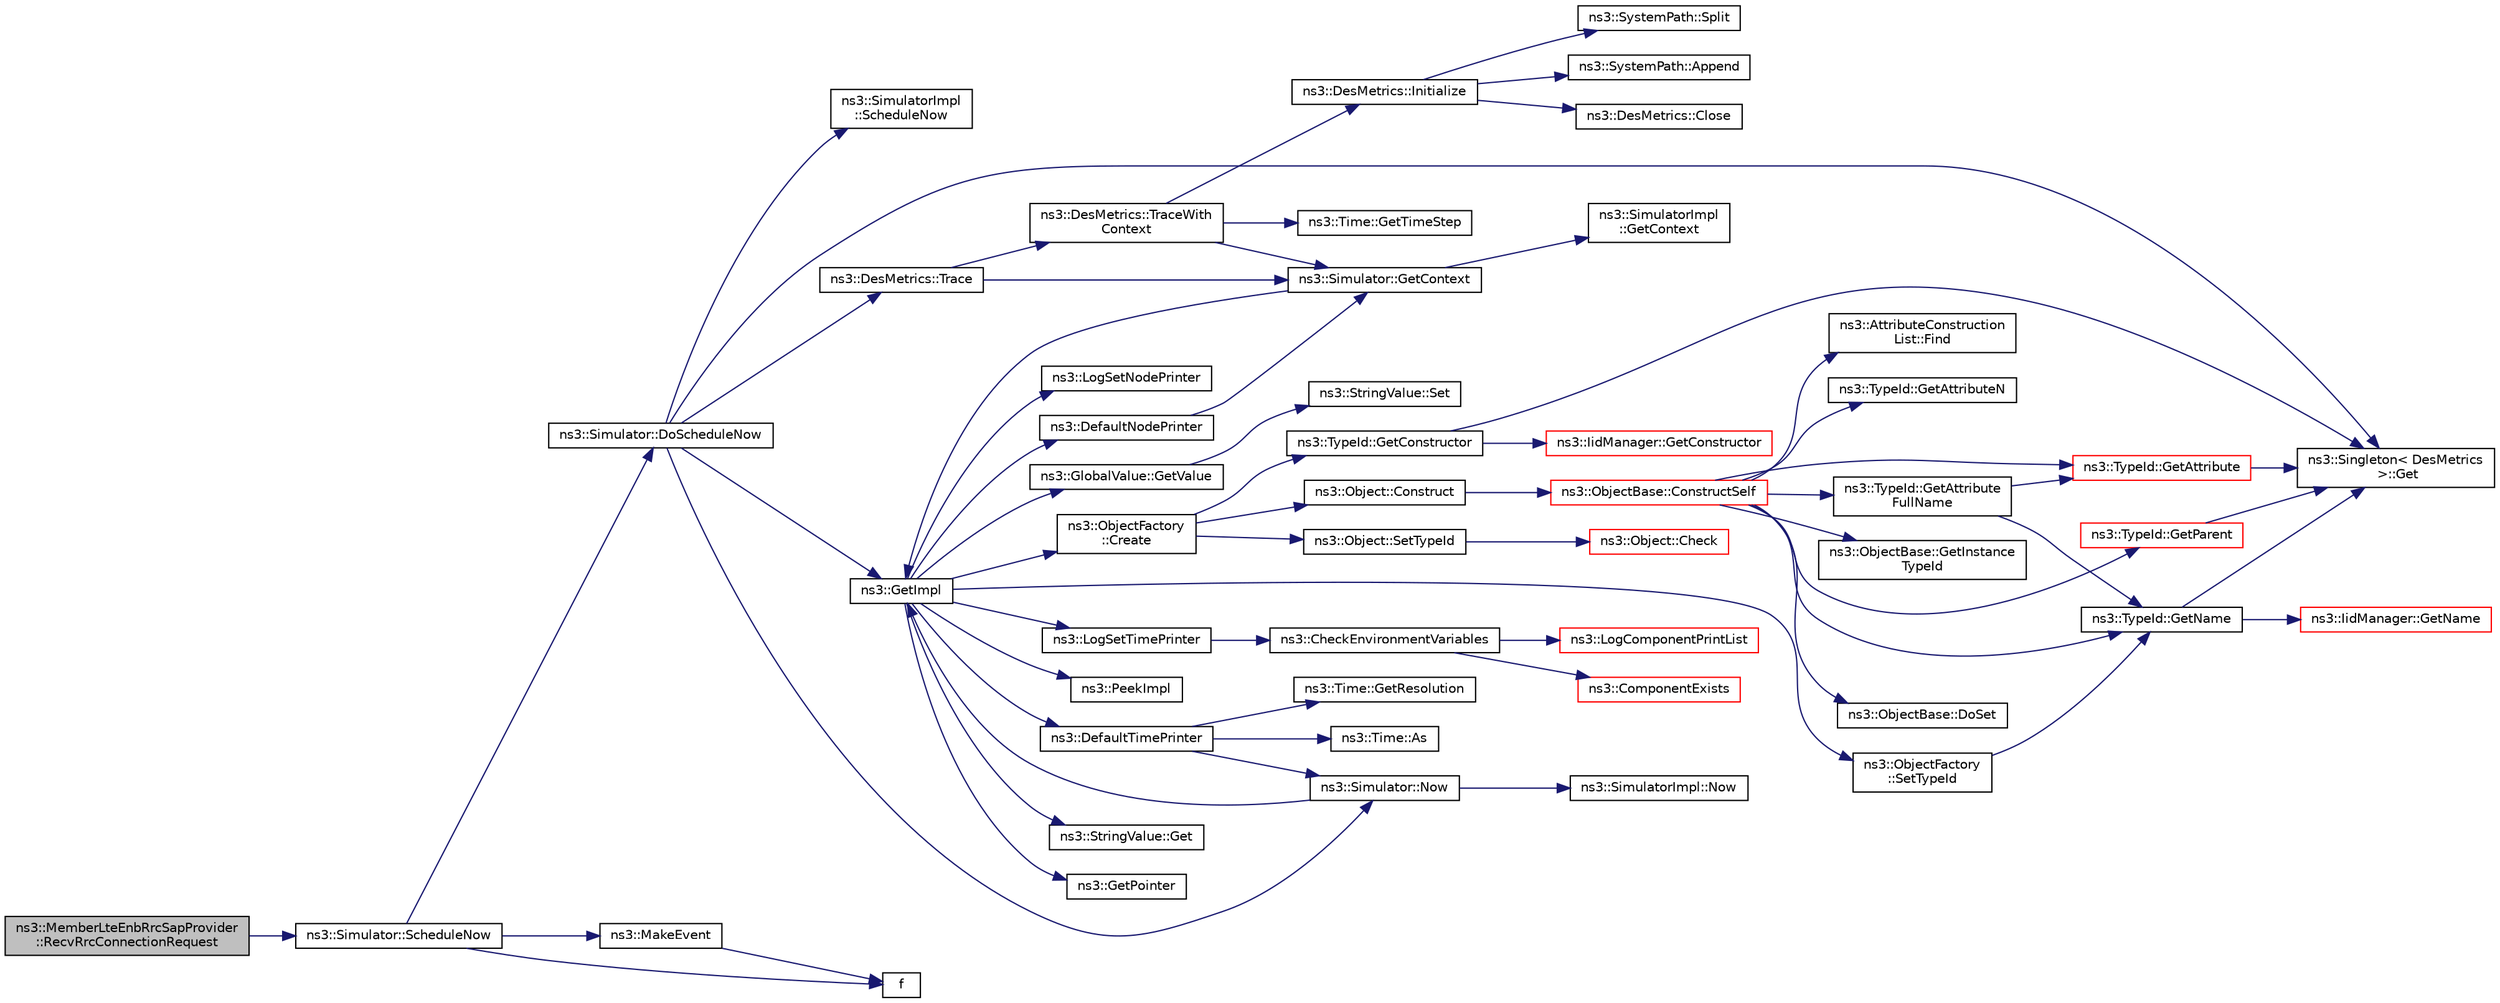 digraph "ns3::MemberLteEnbRrcSapProvider::RecvRrcConnectionRequest"
{
 // LATEX_PDF_SIZE
  edge [fontname="Helvetica",fontsize="10",labelfontname="Helvetica",labelfontsize="10"];
  node [fontname="Helvetica",fontsize="10",shape=record];
  rankdir="LR";
  Node1 [label="ns3::MemberLteEnbRrcSapProvider\l::RecvRrcConnectionRequest",height=0.2,width=0.4,color="black", fillcolor="grey75", style="filled", fontcolor="black",tooltip="Receive an RRCConnectionRequest message from a UE during an RRC connection establishment procedure (S..."];
  Node1 -> Node2 [color="midnightblue",fontsize="10",style="solid",fontname="Helvetica"];
  Node2 [label="ns3::Simulator::ScheduleNow",height=0.2,width=0.4,color="black", fillcolor="white", style="filled",URL="$classns3_1_1_simulator.html#ab8a8b58feaa12f531175df5fd355c362",tooltip="Schedule an event to expire Now."];
  Node2 -> Node3 [color="midnightblue",fontsize="10",style="solid",fontname="Helvetica"];
  Node3 [label="ns3::Simulator::DoScheduleNow",height=0.2,width=0.4,color="black", fillcolor="white", style="filled",URL="$classns3_1_1_simulator.html#a9377ee62d67f7923318c4313a3b285f8",tooltip="Implementation of the various ScheduleNow methods."];
  Node3 -> Node4 [color="midnightblue",fontsize="10",style="solid",fontname="Helvetica"];
  Node4 [label="ns3::Singleton\< DesMetrics\l \>::Get",height=0.2,width=0.4,color="black", fillcolor="white", style="filled",URL="$classns3_1_1_singleton.html#a80a2cd3c25a27ea72add7a9f7a141ffa",tooltip="Get a pointer to the singleton instance."];
  Node3 -> Node5 [color="midnightblue",fontsize="10",style="solid",fontname="Helvetica"];
  Node5 [label="ns3::GetImpl",height=0.2,width=0.4,color="black", fillcolor="white", style="filled",URL="$group__simulator.html#ga42eb4eddad41528d4d99794a3dae3fd0",tooltip="Get the SimulatorImpl singleton."];
  Node5 -> Node6 [color="midnightblue",fontsize="10",style="solid",fontname="Helvetica"];
  Node6 [label="ns3::ObjectFactory\l::Create",height=0.2,width=0.4,color="black", fillcolor="white", style="filled",URL="$classns3_1_1_object_factory.html#a52eda277f4aaab54266134ba48102ad7",tooltip="Create an Object instance of the configured TypeId."];
  Node6 -> Node7 [color="midnightblue",fontsize="10",style="solid",fontname="Helvetica"];
  Node7 [label="ns3::Object::Construct",height=0.2,width=0.4,color="black", fillcolor="white", style="filled",URL="$classns3_1_1_object.html#a636e8411dc5228771f45c9b805d348fa",tooltip="Initialize all member variables registered as Attributes of this TypeId."];
  Node7 -> Node8 [color="midnightblue",fontsize="10",style="solid",fontname="Helvetica"];
  Node8 [label="ns3::ObjectBase::ConstructSelf",height=0.2,width=0.4,color="red", fillcolor="white", style="filled",URL="$classns3_1_1_object_base.html#a5cda18dec6d0744cb652a3ed60056958",tooltip="Complete construction of ObjectBase; invoked by derived classes."];
  Node8 -> Node9 [color="midnightblue",fontsize="10",style="solid",fontname="Helvetica"];
  Node9 [label="ns3::ObjectBase::DoSet",height=0.2,width=0.4,color="black", fillcolor="white", style="filled",URL="$classns3_1_1_object_base.html#afe5f2f7b2fabc99aa33f9bb434e3b695",tooltip="Attempt to set the value referenced by the accessor spec to a valid value according to the checker,..."];
  Node8 -> Node10 [color="midnightblue",fontsize="10",style="solid",fontname="Helvetica"];
  Node10 [label="ns3::AttributeConstruction\lList::Find",height=0.2,width=0.4,color="black", fillcolor="white", style="filled",URL="$classns3_1_1_attribute_construction_list.html#a02d64d7a11d4605d2aa19be66a2ed629",tooltip="Find an Attribute in the list from its AttributeChecker."];
  Node8 -> Node11 [color="midnightblue",fontsize="10",style="solid",fontname="Helvetica"];
  Node11 [label="ns3::TypeId::GetAttribute",height=0.2,width=0.4,color="red", fillcolor="white", style="filled",URL="$classns3_1_1_type_id.html#a796434fa73c5e54a9a86f24144d13738",tooltip="Get Attribute information by index."];
  Node11 -> Node4 [color="midnightblue",fontsize="10",style="solid",fontname="Helvetica"];
  Node8 -> Node13 [color="midnightblue",fontsize="10",style="solid",fontname="Helvetica"];
  Node13 [label="ns3::TypeId::GetAttribute\lFullName",height=0.2,width=0.4,color="black", fillcolor="white", style="filled",URL="$classns3_1_1_type_id.html#a750c20decd8786e40ae504f566345177",tooltip="Get the Attribute name by index."];
  Node13 -> Node11 [color="midnightblue",fontsize="10",style="solid",fontname="Helvetica"];
  Node13 -> Node14 [color="midnightblue",fontsize="10",style="solid",fontname="Helvetica"];
  Node14 [label="ns3::TypeId::GetName",height=0.2,width=0.4,color="black", fillcolor="white", style="filled",URL="$classns3_1_1_type_id.html#abc4965475a579c2afdc668d7a7d58374",tooltip="Get the name."];
  Node14 -> Node4 [color="midnightblue",fontsize="10",style="solid",fontname="Helvetica"];
  Node14 -> Node15 [color="midnightblue",fontsize="10",style="solid",fontname="Helvetica"];
  Node15 [label="ns3::IidManager::GetName",height=0.2,width=0.4,color="red", fillcolor="white", style="filled",URL="$classns3_1_1_iid_manager.html#a6658aaa8120efd885e98addb76a6f1d4",tooltip="Get the name of a type id."];
  Node8 -> Node17 [color="midnightblue",fontsize="10",style="solid",fontname="Helvetica"];
  Node17 [label="ns3::TypeId::GetAttributeN",height=0.2,width=0.4,color="black", fillcolor="white", style="filled",URL="$classns3_1_1_type_id.html#a1245644561332f12386451406295a8d8",tooltip="Get the number of attributes."];
  Node8 -> Node18 [color="midnightblue",fontsize="10",style="solid",fontname="Helvetica"];
  Node18 [label="ns3::ObjectBase::GetInstance\lTypeId",height=0.2,width=0.4,color="black", fillcolor="white", style="filled",URL="$classns3_1_1_object_base.html#abe5b43a6f5b99a92a4c3122db31f06fb",tooltip="Get the most derived TypeId for this Object."];
  Node8 -> Node14 [color="midnightblue",fontsize="10",style="solid",fontname="Helvetica"];
  Node8 -> Node19 [color="midnightblue",fontsize="10",style="solid",fontname="Helvetica"];
  Node19 [label="ns3::TypeId::GetParent",height=0.2,width=0.4,color="red", fillcolor="white", style="filled",URL="$classns3_1_1_type_id.html#ab84f81aee52154af39a8668b59c89d63",tooltip="Get the parent of this TypeId."];
  Node19 -> Node4 [color="midnightblue",fontsize="10",style="solid",fontname="Helvetica"];
  Node6 -> Node30 [color="midnightblue",fontsize="10",style="solid",fontname="Helvetica"];
  Node30 [label="ns3::TypeId::GetConstructor",height=0.2,width=0.4,color="black", fillcolor="white", style="filled",URL="$classns3_1_1_type_id.html#a66b2628edf921fc88945ec8a8f3a1683",tooltip="Get the constructor callback."];
  Node30 -> Node4 [color="midnightblue",fontsize="10",style="solid",fontname="Helvetica"];
  Node30 -> Node31 [color="midnightblue",fontsize="10",style="solid",fontname="Helvetica"];
  Node31 [label="ns3::IidManager::GetConstructor",height=0.2,width=0.4,color="red", fillcolor="white", style="filled",URL="$classns3_1_1_iid_manager.html#a5222ca2d43248c46812b39b993eb2e08",tooltip="Get the constructor Callback of a type id."];
  Node6 -> Node32 [color="midnightblue",fontsize="10",style="solid",fontname="Helvetica"];
  Node32 [label="ns3::Object::SetTypeId",height=0.2,width=0.4,color="black", fillcolor="white", style="filled",URL="$classns3_1_1_object.html#a19b1ebd8ec8fe404845e665880a6c5ad",tooltip="Set the TypeId of this Object."];
  Node32 -> Node33 [color="midnightblue",fontsize="10",style="solid",fontname="Helvetica"];
  Node33 [label="ns3::Object::Check",height=0.2,width=0.4,color="red", fillcolor="white", style="filled",URL="$classns3_1_1_object.html#a95070404e096887e1f126eae20c37f70",tooltip="Verify that this Object is still live, by checking it's reference count."];
  Node5 -> Node35 [color="midnightblue",fontsize="10",style="solid",fontname="Helvetica"];
  Node35 [label="ns3::DefaultNodePrinter",height=0.2,width=0.4,color="black", fillcolor="white", style="filled",URL="$group__logging.html#gac4c06cbbed12229d85991ced145f6be2",tooltip="Default node id printer implementation."];
  Node35 -> Node36 [color="midnightblue",fontsize="10",style="solid",fontname="Helvetica"];
  Node36 [label="ns3::Simulator::GetContext",height=0.2,width=0.4,color="black", fillcolor="white", style="filled",URL="$classns3_1_1_simulator.html#a8514b74ee2c42916b351b33c4a963bb0",tooltip="Get the current simulation context."];
  Node36 -> Node37 [color="midnightblue",fontsize="10",style="solid",fontname="Helvetica"];
  Node37 [label="ns3::SimulatorImpl\l::GetContext",height=0.2,width=0.4,color="black", fillcolor="white", style="filled",URL="$classns3_1_1_simulator_impl.html#a8b66270c97766c0adb997e2535648557",tooltip="Get the current simulation context."];
  Node36 -> Node5 [color="midnightblue",fontsize="10",style="solid",fontname="Helvetica"];
  Node5 -> Node38 [color="midnightblue",fontsize="10",style="solid",fontname="Helvetica"];
  Node38 [label="ns3::DefaultTimePrinter",height=0.2,width=0.4,color="black", fillcolor="white", style="filled",URL="$namespacens3.html#ae01c3c7786b644dfb8a0bb8f1201b269",tooltip="Default Time printer."];
  Node38 -> Node39 [color="midnightblue",fontsize="10",style="solid",fontname="Helvetica"];
  Node39 [label="ns3::Time::As",height=0.2,width=0.4,color="black", fillcolor="white", style="filled",URL="$classns3_1_1_time.html#ad5198e31c2512226ca0e58b31fad7fd0",tooltip="Attach a unit to a Time, to facilitate output in a specific unit."];
  Node38 -> Node40 [color="midnightblue",fontsize="10",style="solid",fontname="Helvetica"];
  Node40 [label="ns3::Time::GetResolution",height=0.2,width=0.4,color="black", fillcolor="white", style="filled",URL="$classns3_1_1_time.html#a1444f0f08b5e19f031157609e32fcf98",tooltip=" "];
  Node38 -> Node41 [color="midnightblue",fontsize="10",style="solid",fontname="Helvetica"];
  Node41 [label="ns3::Simulator::Now",height=0.2,width=0.4,color="black", fillcolor="white", style="filled",URL="$classns3_1_1_simulator.html#ac3178fa975b419f7875e7105be122800",tooltip="Return the current simulation virtual time."];
  Node41 -> Node5 [color="midnightblue",fontsize="10",style="solid",fontname="Helvetica"];
  Node41 -> Node42 [color="midnightblue",fontsize="10",style="solid",fontname="Helvetica"];
  Node42 [label="ns3::SimulatorImpl::Now",height=0.2,width=0.4,color="black", fillcolor="white", style="filled",URL="$classns3_1_1_simulator_impl.html#aa516c50060846adc6fd316e83ef0797c",tooltip="Return the current simulation virtual time."];
  Node5 -> Node43 [color="midnightblue",fontsize="10",style="solid",fontname="Helvetica"];
  Node43 [label="ns3::StringValue::Get",height=0.2,width=0.4,color="black", fillcolor="white", style="filled",URL="$classns3_1_1_string_value.html#a6f208c2778fe1c7882e5cb429b8326ae",tooltip=" "];
  Node5 -> Node44 [color="midnightblue",fontsize="10",style="solid",fontname="Helvetica"];
  Node44 [label="ns3::GetPointer",height=0.2,width=0.4,color="black", fillcolor="white", style="filled",URL="$namespacens3.html#ab4e173cdfd43d17c1a40d5348510a670",tooltip=" "];
  Node5 -> Node45 [color="midnightblue",fontsize="10",style="solid",fontname="Helvetica"];
  Node45 [label="ns3::GlobalValue::GetValue",height=0.2,width=0.4,color="black", fillcolor="white", style="filled",URL="$classns3_1_1_global_value.html#a48a99242193fb69609a17332733e8600",tooltip="Get the value."];
  Node45 -> Node46 [color="midnightblue",fontsize="10",style="solid",fontname="Helvetica"];
  Node46 [label="ns3::StringValue::Set",height=0.2,width=0.4,color="black", fillcolor="white", style="filled",URL="$classns3_1_1_string_value.html#a17693012c6f2c52875e0d631fbf40155",tooltip="Set the value."];
  Node5 -> Node47 [color="midnightblue",fontsize="10",style="solid",fontname="Helvetica"];
  Node47 [label="ns3::LogSetNodePrinter",height=0.2,width=0.4,color="black", fillcolor="white", style="filled",URL="$namespacens3.html#aebac73305345f2e2803fdeb102a7705e",tooltip="Set the LogNodePrinter function to be used to prepend log messages with the node id."];
  Node5 -> Node48 [color="midnightblue",fontsize="10",style="solid",fontname="Helvetica"];
  Node48 [label="ns3::LogSetTimePrinter",height=0.2,width=0.4,color="black", fillcolor="white", style="filled",URL="$namespacens3.html#a46cd76678f7da29799d1b41994e12ec1",tooltip="Set the TimePrinter function to be used to prepend log messages with the simulation time."];
  Node48 -> Node49 [color="midnightblue",fontsize="10",style="solid",fontname="Helvetica"];
  Node49 [label="ns3::CheckEnvironmentVariables",height=0.2,width=0.4,color="black", fillcolor="white", style="filled",URL="$group__logging.html#gacdc0bdeb2d8a90089d4fb09c4b8569ff",tooltip="Parse the NS_LOG environment variable."];
  Node49 -> Node50 [color="midnightblue",fontsize="10",style="solid",fontname="Helvetica"];
  Node50 [label="ns3::ComponentExists",height=0.2,width=0.4,color="red", fillcolor="white", style="filled",URL="$group__logging.html#gaadcc698770aae684c54dbd1ef4e4b37a",tooltip="Check if a log component exists."];
  Node49 -> Node52 [color="midnightblue",fontsize="10",style="solid",fontname="Helvetica"];
  Node52 [label="ns3::LogComponentPrintList",height=0.2,width=0.4,color="red", fillcolor="white", style="filled",URL="$namespacens3.html#a5252703c3f8260fd6dc609f1b276e57c",tooltip="Print the list of logging messages available."];
  Node5 -> Node53 [color="midnightblue",fontsize="10",style="solid",fontname="Helvetica"];
  Node53 [label="ns3::PeekImpl",height=0.2,width=0.4,color="black", fillcolor="white", style="filled",URL="$group__simulator.html#ga233c5c38de117e4e4a5a9cd168694792",tooltip="Get the static SimulatorImpl instance."];
  Node5 -> Node54 [color="midnightblue",fontsize="10",style="solid",fontname="Helvetica"];
  Node54 [label="ns3::ObjectFactory\l::SetTypeId",height=0.2,width=0.4,color="black", fillcolor="white", style="filled",URL="$classns3_1_1_object_factory.html#a77dcd099064038a1eb7a6b8251229ec3",tooltip="Set the TypeId of the Objects to be created by this factory."];
  Node54 -> Node14 [color="midnightblue",fontsize="10",style="solid",fontname="Helvetica"];
  Node3 -> Node41 [color="midnightblue",fontsize="10",style="solid",fontname="Helvetica"];
  Node3 -> Node55 [color="midnightblue",fontsize="10",style="solid",fontname="Helvetica"];
  Node55 [label="ns3::SimulatorImpl\l::ScheduleNow",height=0.2,width=0.4,color="black", fillcolor="white", style="filled",URL="$classns3_1_1_simulator_impl.html#a9889e663af5245c5624c35611a9db948",tooltip="Schedule an event to run at the current virtual time."];
  Node3 -> Node56 [color="midnightblue",fontsize="10",style="solid",fontname="Helvetica"];
  Node56 [label="ns3::DesMetrics::Trace",height=0.2,width=0.4,color="black", fillcolor="white", style="filled",URL="$classns3_1_1_des_metrics.html#ab7c6c097412d0398affbc9f8d2643160",tooltip="Trace an event to self at the time it is scheduled."];
  Node56 -> Node36 [color="midnightblue",fontsize="10",style="solid",fontname="Helvetica"];
  Node56 -> Node57 [color="midnightblue",fontsize="10",style="solid",fontname="Helvetica"];
  Node57 [label="ns3::DesMetrics::TraceWith\lContext",height=0.2,width=0.4,color="black", fillcolor="white", style="filled",URL="$classns3_1_1_des_metrics.html#abc404d9eee92f4e8fd67f5d200490ed6",tooltip="Trace an event (with context) at the time it is scheduled."];
  Node57 -> Node36 [color="midnightblue",fontsize="10",style="solid",fontname="Helvetica"];
  Node57 -> Node58 [color="midnightblue",fontsize="10",style="solid",fontname="Helvetica"];
  Node58 [label="ns3::Time::GetTimeStep",height=0.2,width=0.4,color="black", fillcolor="white", style="filled",URL="$classns3_1_1_time.html#a363390860dcce2d549b83b5fe3e08657",tooltip="Get the raw time value, in the current resolution unit."];
  Node57 -> Node59 [color="midnightblue",fontsize="10",style="solid",fontname="Helvetica"];
  Node59 [label="ns3::DesMetrics::Initialize",height=0.2,width=0.4,color="black", fillcolor="white", style="filled",URL="$classns3_1_1_des_metrics.html#a924f7d60236b2adf270fdf53e96def09",tooltip="Open the DesMetrics trace file and print the header."];
  Node59 -> Node60 [color="midnightblue",fontsize="10",style="solid",fontname="Helvetica"];
  Node60 [label="ns3::SystemPath::Append",height=0.2,width=0.4,color="black", fillcolor="white", style="filled",URL="$group__systempath.html#gaaa5a530cee42c8eda7e4f4523ef7e1cd",tooltip="Join two file system path elements."];
  Node59 -> Node61 [color="midnightblue",fontsize="10",style="solid",fontname="Helvetica"];
  Node61 [label="ns3::DesMetrics::Close",height=0.2,width=0.4,color="black", fillcolor="white", style="filled",URL="$classns3_1_1_des_metrics.html#a17b52dbb23cd230d64404f57f59029c5",tooltip="Close the output file."];
  Node59 -> Node62 [color="midnightblue",fontsize="10",style="solid",fontname="Helvetica"];
  Node62 [label="ns3::SystemPath::Split",height=0.2,width=0.4,color="black", fillcolor="white", style="filled",URL="$group__systempath.html#ga523072e05da63b63113d1bea840edf1a",tooltip="Split a file system path into directories according to the local path separator."];
  Node2 -> Node63 [color="midnightblue",fontsize="10",style="solid",fontname="Helvetica"];
  Node63 [label="f",height=0.2,width=0.4,color="black", fillcolor="white", style="filled",URL="$80211b_8c.html#ae7ffc1a8f84fa47a0812b2f2b9627132",tooltip=" "];
  Node2 -> Node64 [color="midnightblue",fontsize="10",style="solid",fontname="Helvetica"];
  Node64 [label="ns3::MakeEvent",height=0.2,width=0.4,color="black", fillcolor="white", style="filled",URL="$group__makeeventfnptr.html#ga289a28a2497c18a9bd299e5e2014094b",tooltip="Make an EventImpl from a function pointer taking varying numbers of arguments."];
  Node64 -> Node63 [color="midnightblue",fontsize="10",style="solid",fontname="Helvetica"];
}
